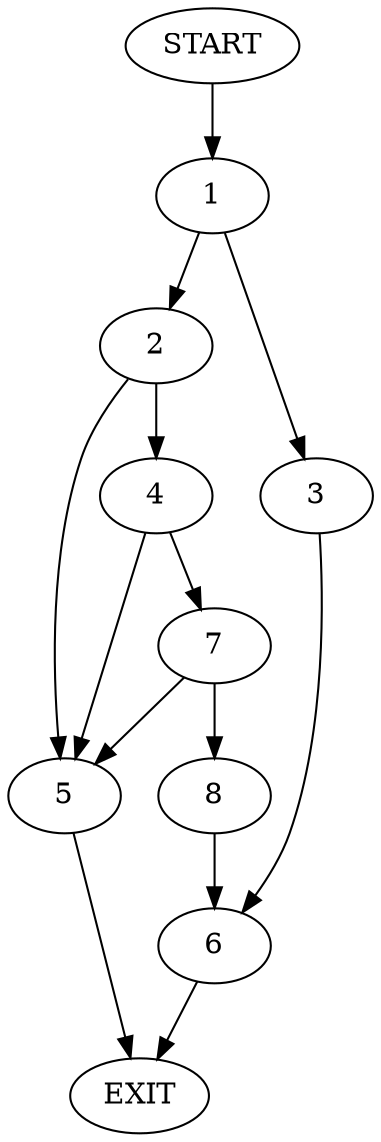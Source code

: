 digraph {
0 [label="START"]
9 [label="EXIT"]
0 -> 1
1 -> 2
1 -> 3
2 -> 4
2 -> 5
3 -> 6
6 -> 9
5 -> 9
4 -> 7
4 -> 5
7 -> 8
7 -> 5
8 -> 6
}
